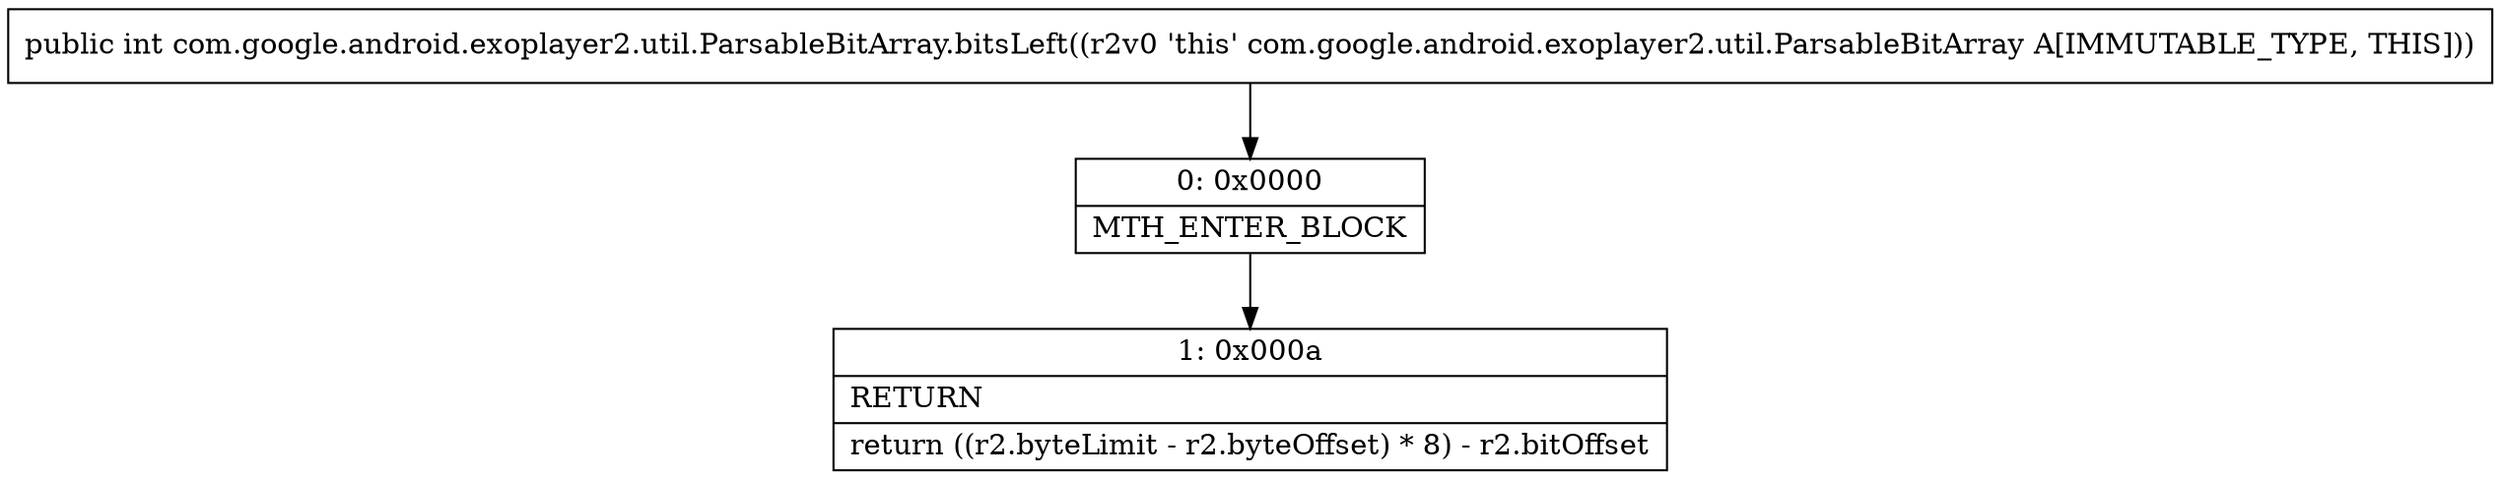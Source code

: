 digraph "CFG forcom.google.android.exoplayer2.util.ParsableBitArray.bitsLeft()I" {
Node_0 [shape=record,label="{0\:\ 0x0000|MTH_ENTER_BLOCK\l}"];
Node_1 [shape=record,label="{1\:\ 0x000a|RETURN\l|return ((r2.byteLimit \- r2.byteOffset) * 8) \- r2.bitOffset\l}"];
MethodNode[shape=record,label="{public int com.google.android.exoplayer2.util.ParsableBitArray.bitsLeft((r2v0 'this' com.google.android.exoplayer2.util.ParsableBitArray A[IMMUTABLE_TYPE, THIS])) }"];
MethodNode -> Node_0;
Node_0 -> Node_1;
}

